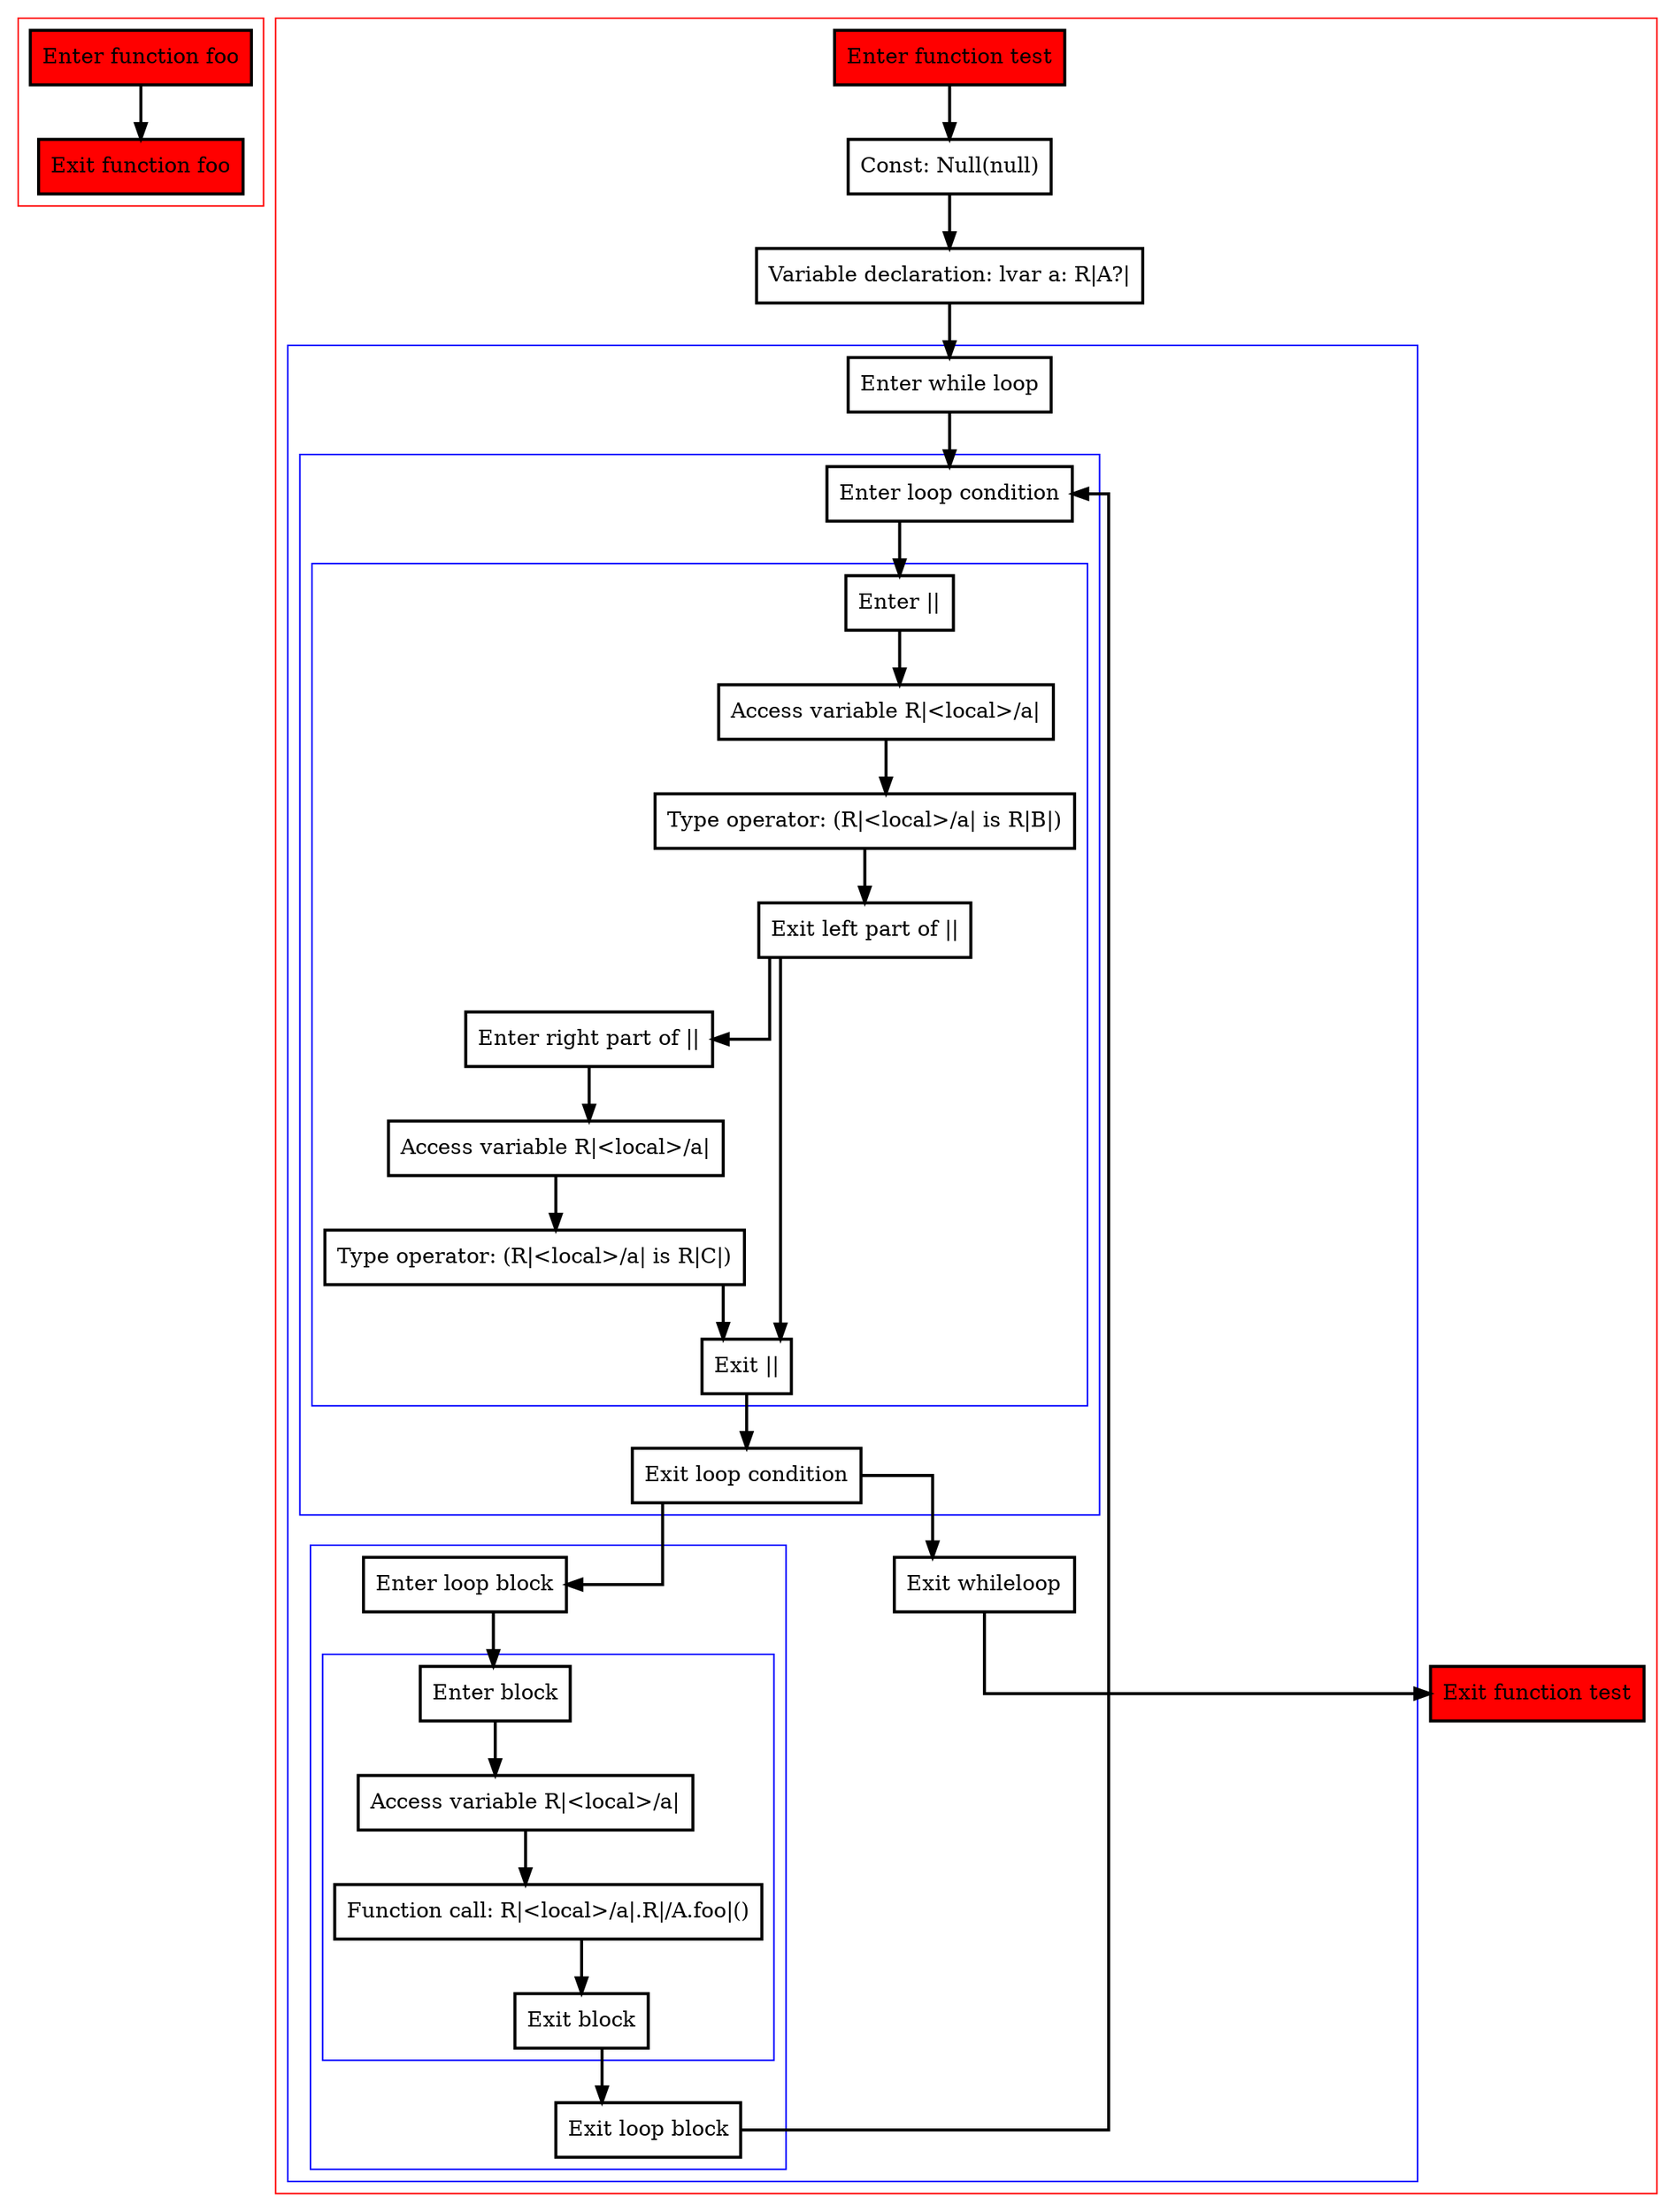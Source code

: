 digraph dataFlowInfoFromWhileCondition_kt {
    graph [splines=ortho nodesep=3]
    node [shape=box penwidth=2]
    edge [penwidth=2]

    subgraph cluster_0 {
        color=red
        0 [label="Enter function foo" style="filled" fillcolor=red];
        1 [label="Exit function foo" style="filled" fillcolor=red];
    }

    0 -> {1};

    subgraph cluster_1 {
        color=red
        2 [label="Enter function test" style="filled" fillcolor=red];
        3 [label="Const: Null(null)"];
        4 [label="Variable declaration: lvar a: R|A?|"];
        subgraph cluster_2 {
            color=blue
            5 [label="Enter while loop"];
            subgraph cluster_3 {
                color=blue
                6 [label="Enter loop condition"];
                subgraph cluster_4 {
                    color=blue
                    7 [label="Enter ||"];
                    8 [label="Access variable R|<local>/a|"];
                    9 [label="Type operator: (R|<local>/a| is R|B|)"];
                    10 [label="Exit left part of ||"];
                    11 [label="Enter right part of ||"];
                    12 [label="Access variable R|<local>/a|"];
                    13 [label="Type operator: (R|<local>/a| is R|C|)"];
                    14 [label="Exit ||"];
                }
                15 [label="Exit loop condition"];
            }
            subgraph cluster_5 {
                color=blue
                16 [label="Enter loop block"];
                subgraph cluster_6 {
                    color=blue
                    17 [label="Enter block"];
                    18 [label="Access variable R|<local>/a|"];
                    19 [label="Function call: R|<local>/a|.R|/A.foo|()"];
                    20 [label="Exit block"];
                }
                21 [label="Exit loop block"];
            }
            22 [label="Exit whileloop"];
        }
        23 [label="Exit function test" style="filled" fillcolor=red];
    }

    2 -> {3};
    3 -> {4};
    4 -> {5};
    5 -> {6};
    6 -> {7};
    7 -> {8};
    8 -> {9};
    9 -> {10};
    10 -> {14 11};
    11 -> {12};
    12 -> {13};
    13 -> {14};
    14 -> {15};
    15 -> {22 16};
    16 -> {17};
    17 -> {18};
    18 -> {19};
    19 -> {20};
    20 -> {21};
    21 -> {6};
    22 -> {23};

}

